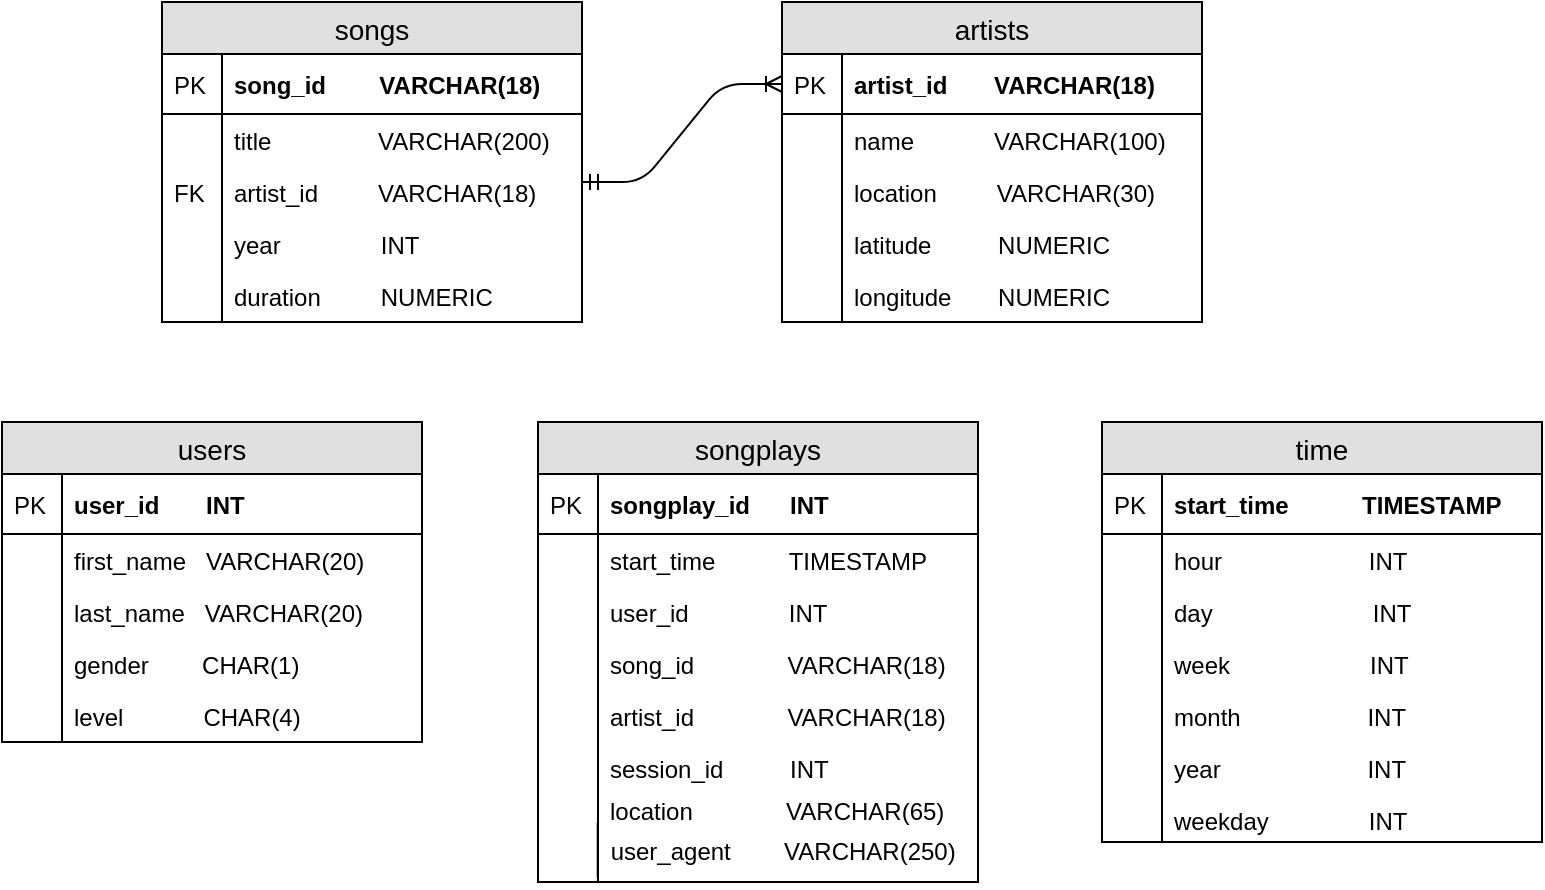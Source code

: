 <mxfile version="12.7.9" type="device"><diagram id="kOH-CLDUrx77J7jWpeZ-" name="Page-1"><mxGraphModel dx="3743" dy="1780" grid="1" gridSize="10" guides="1" tooltips="1" connect="1" arrows="1" fold="1" page="1" pageScale="1" pageWidth="850" pageHeight="1100" math="0" shadow="0"><root><mxCell id="0"/><mxCell id="1" parent="0"/><mxCell id="-9X7WhczZoGSerrnQrG--1" value="songs" style="swimlane;fontStyle=0;childLayout=stackLayout;horizontal=1;startSize=26;fillColor=#e0e0e0;horizontalStack=0;resizeParent=1;resizeParentMax=0;resizeLast=0;collapsible=1;marginBottom=0;swimlaneFillColor=#ffffff;align=center;fontSize=14;" vertex="1" parent="1"><mxGeometry x="-730" y="330" width="210" height="160" as="geometry"/></mxCell><mxCell id="-9X7WhczZoGSerrnQrG--2" value="song_id        VARCHAR(18)" style="shape=partialRectangle;top=0;left=0;right=0;bottom=1;align=left;verticalAlign=middle;fillColor=none;spacingLeft=34;spacingRight=4;overflow=hidden;rotatable=0;points=[[0,0.5],[1,0.5]];portConstraint=eastwest;dropTarget=0;fontStyle=1;fontSize=12;" vertex="1" parent="-9X7WhczZoGSerrnQrG--1"><mxGeometry y="26" width="210" height="30" as="geometry"/></mxCell><mxCell id="-9X7WhczZoGSerrnQrG--3" value="PK" style="shape=partialRectangle;top=0;left=0;bottom=0;fillColor=none;align=left;verticalAlign=middle;spacingLeft=4;spacingRight=4;overflow=hidden;rotatable=0;points=[];portConstraint=eastwest;part=1;fontSize=12;" vertex="1" connectable="0" parent="-9X7WhczZoGSerrnQrG--2"><mxGeometry width="30" height="30" as="geometry"/></mxCell><mxCell id="-9X7WhczZoGSerrnQrG--4" value="title                VARCHAR(200)" style="shape=partialRectangle;top=0;left=0;right=0;bottom=0;align=left;verticalAlign=top;fillColor=none;spacingLeft=34;spacingRight=4;overflow=hidden;rotatable=0;points=[[0,0.5],[1,0.5]];portConstraint=eastwest;dropTarget=0;fontSize=12;" vertex="1" parent="-9X7WhczZoGSerrnQrG--1"><mxGeometry y="56" width="210" height="26" as="geometry"/></mxCell><mxCell id="-9X7WhczZoGSerrnQrG--5" value="" style="shape=partialRectangle;top=0;left=0;bottom=0;fillColor=none;align=left;verticalAlign=top;spacingLeft=4;spacingRight=4;overflow=hidden;rotatable=0;points=[];portConstraint=eastwest;part=1;fontSize=12;" vertex="1" connectable="0" parent="-9X7WhczZoGSerrnQrG--4"><mxGeometry width="30" height="26" as="geometry"/></mxCell><mxCell id="-9X7WhczZoGSerrnQrG--6" value="artist_id         VARCHAR(18)" style="shape=partialRectangle;top=0;left=0;right=0;bottom=0;align=left;verticalAlign=top;fillColor=none;spacingLeft=34;spacingRight=4;overflow=hidden;rotatable=0;points=[[0,0.5],[1,0.5]];portConstraint=eastwest;dropTarget=0;fontSize=12;" vertex="1" parent="-9X7WhczZoGSerrnQrG--1"><mxGeometry y="82" width="210" height="26" as="geometry"/></mxCell><mxCell id="-9X7WhczZoGSerrnQrG--7" value="FK" style="shape=partialRectangle;top=0;left=0;bottom=0;fillColor=none;align=left;verticalAlign=top;spacingLeft=4;spacingRight=4;overflow=hidden;rotatable=0;points=[];portConstraint=eastwest;part=1;fontSize=12;" vertex="1" connectable="0" parent="-9X7WhczZoGSerrnQrG--6"><mxGeometry width="30" height="26" as="geometry"/></mxCell><mxCell id="-9X7WhczZoGSerrnQrG--8" value="year               INT" style="shape=partialRectangle;top=0;left=0;right=0;bottom=0;align=left;verticalAlign=top;fillColor=none;spacingLeft=34;spacingRight=4;overflow=hidden;rotatable=0;points=[[0,0.5],[1,0.5]];portConstraint=eastwest;dropTarget=0;fontSize=12;" vertex="1" parent="-9X7WhczZoGSerrnQrG--1"><mxGeometry y="108" width="210" height="26" as="geometry"/></mxCell><mxCell id="-9X7WhczZoGSerrnQrG--9" value="" style="shape=partialRectangle;top=0;left=0;bottom=0;fillColor=none;align=left;verticalAlign=top;spacingLeft=4;spacingRight=4;overflow=hidden;rotatable=0;points=[];portConstraint=eastwest;part=1;fontSize=12;" vertex="1" connectable="0" parent="-9X7WhczZoGSerrnQrG--8"><mxGeometry width="30" height="26" as="geometry"/></mxCell><mxCell id="-9X7WhczZoGSerrnQrG--10" value="duration         NUMERIC" style="shape=partialRectangle;top=0;left=0;right=0;bottom=0;align=left;verticalAlign=top;fillColor=none;spacingLeft=34;spacingRight=4;overflow=hidden;rotatable=0;points=[[0,0.5],[1,0.5]];portConstraint=eastwest;dropTarget=0;fontSize=12;" vertex="1" parent="-9X7WhczZoGSerrnQrG--1"><mxGeometry y="134" width="210" height="26" as="geometry"/></mxCell><mxCell id="-9X7WhczZoGSerrnQrG--11" value="" style="shape=partialRectangle;top=0;left=0;bottom=0;fillColor=none;align=left;verticalAlign=top;spacingLeft=4;spacingRight=4;overflow=hidden;rotatable=0;points=[];portConstraint=eastwest;part=1;fontSize=12;" vertex="1" connectable="0" parent="-9X7WhczZoGSerrnQrG--10"><mxGeometry width="30" height="26" as="geometry"/></mxCell><mxCell id="-9X7WhczZoGSerrnQrG--12" value="artists" style="swimlane;fontStyle=0;childLayout=stackLayout;horizontal=1;startSize=26;fillColor=#e0e0e0;horizontalStack=0;resizeParent=1;resizeParentMax=0;resizeLast=0;collapsible=1;marginBottom=0;swimlaneFillColor=#ffffff;align=center;fontSize=14;" vertex="1" parent="1"><mxGeometry x="-420" y="330" width="210" height="160" as="geometry"><mxRectangle x="380" y="110" width="70" height="26" as="alternateBounds"/></mxGeometry></mxCell><mxCell id="-9X7WhczZoGSerrnQrG--13" value="artist_id       VARCHAR(18)" style="shape=partialRectangle;top=0;left=0;right=0;bottom=1;align=left;verticalAlign=middle;fillColor=none;spacingLeft=34;spacingRight=4;overflow=hidden;rotatable=0;points=[[0,0.5],[1,0.5]];portConstraint=eastwest;dropTarget=0;fontStyle=1;fontSize=12;" vertex="1" parent="-9X7WhczZoGSerrnQrG--12"><mxGeometry y="26" width="210" height="30" as="geometry"/></mxCell><mxCell id="-9X7WhczZoGSerrnQrG--14" value="PK" style="shape=partialRectangle;top=0;left=0;bottom=0;fillColor=none;align=left;verticalAlign=middle;spacingLeft=4;spacingRight=4;overflow=hidden;rotatable=0;points=[];portConstraint=eastwest;part=1;fontSize=12;" vertex="1" connectable="0" parent="-9X7WhczZoGSerrnQrG--13"><mxGeometry width="30" height="30" as="geometry"/></mxCell><mxCell id="-9X7WhczZoGSerrnQrG--15" value="name            VARCHAR(100)" style="shape=partialRectangle;top=0;left=0;right=0;bottom=0;align=left;verticalAlign=top;fillColor=none;spacingLeft=34;spacingRight=4;overflow=hidden;rotatable=0;points=[[0,0.5],[1,0.5]];portConstraint=eastwest;dropTarget=0;fontSize=12;" vertex="1" parent="-9X7WhczZoGSerrnQrG--12"><mxGeometry y="56" width="210" height="26" as="geometry"/></mxCell><mxCell id="-9X7WhczZoGSerrnQrG--16" value="" style="shape=partialRectangle;top=0;left=0;bottom=0;fillColor=none;align=left;verticalAlign=top;spacingLeft=4;spacingRight=4;overflow=hidden;rotatable=0;points=[];portConstraint=eastwest;part=1;fontSize=12;" vertex="1" connectable="0" parent="-9X7WhczZoGSerrnQrG--15"><mxGeometry width="30" height="26" as="geometry"/></mxCell><mxCell id="-9X7WhczZoGSerrnQrG--17" value="location         VARCHAR(30)" style="shape=partialRectangle;top=0;left=0;right=0;bottom=0;align=left;verticalAlign=top;fillColor=none;spacingLeft=34;spacingRight=4;overflow=hidden;rotatable=0;points=[[0,0.5],[1,0.5]];portConstraint=eastwest;dropTarget=0;fontSize=12;" vertex="1" parent="-9X7WhczZoGSerrnQrG--12"><mxGeometry y="82" width="210" height="26" as="geometry"/></mxCell><mxCell id="-9X7WhczZoGSerrnQrG--18" value="" style="shape=partialRectangle;top=0;left=0;bottom=0;fillColor=none;align=left;verticalAlign=top;spacingLeft=4;spacingRight=4;overflow=hidden;rotatable=0;points=[];portConstraint=eastwest;part=1;fontSize=12;" vertex="1" connectable="0" parent="-9X7WhczZoGSerrnQrG--17"><mxGeometry width="30" height="26" as="geometry"/></mxCell><mxCell id="-9X7WhczZoGSerrnQrG--19" value="latitude          NUMERIC" style="shape=partialRectangle;top=0;left=0;right=0;bottom=0;align=left;verticalAlign=top;fillColor=none;spacingLeft=34;spacingRight=4;overflow=hidden;rotatable=0;points=[[0,0.5],[1,0.5]];portConstraint=eastwest;dropTarget=0;fontSize=12;" vertex="1" parent="-9X7WhczZoGSerrnQrG--12"><mxGeometry y="108" width="210" height="26" as="geometry"/></mxCell><mxCell id="-9X7WhczZoGSerrnQrG--20" value="" style="shape=partialRectangle;top=0;left=0;bottom=0;fillColor=none;align=left;verticalAlign=top;spacingLeft=4;spacingRight=4;overflow=hidden;rotatable=0;points=[];portConstraint=eastwest;part=1;fontSize=12;" vertex="1" connectable="0" parent="-9X7WhczZoGSerrnQrG--19"><mxGeometry width="30" height="26" as="geometry"/></mxCell><mxCell id="-9X7WhczZoGSerrnQrG--21" value="longitude       NUMERIC" style="shape=partialRectangle;top=0;left=0;right=0;bottom=0;align=left;verticalAlign=top;fillColor=none;spacingLeft=34;spacingRight=4;overflow=hidden;rotatable=0;points=[[0,0.5],[1,0.5]];portConstraint=eastwest;dropTarget=0;fontSize=12;" vertex="1" parent="-9X7WhczZoGSerrnQrG--12"><mxGeometry y="134" width="210" height="26" as="geometry"/></mxCell><mxCell id="-9X7WhczZoGSerrnQrG--22" value="" style="shape=partialRectangle;top=0;left=0;bottom=0;fillColor=none;align=left;verticalAlign=top;spacingLeft=4;spacingRight=4;overflow=hidden;rotatable=0;points=[];portConstraint=eastwest;part=1;fontSize=12;" vertex="1" connectable="0" parent="-9X7WhczZoGSerrnQrG--21"><mxGeometry width="30" height="26" as="geometry"/></mxCell><mxCell id="-9X7WhczZoGSerrnQrG--23" value="" style="edgeStyle=entityRelationEdgeStyle;fontSize=12;html=1;endArrow=ERoneToMany;startArrow=ERmandOne;entryX=0;entryY=0.5;entryDx=0;entryDy=0;" edge="1" parent="1" target="-9X7WhczZoGSerrnQrG--13"><mxGeometry width="100" height="100" relative="1" as="geometry"><mxPoint x="-520" y="420" as="sourcePoint"/><mxPoint x="-420" y="320" as="targetPoint"/></mxGeometry></mxCell><mxCell id="-9X7WhczZoGSerrnQrG--24" value="users" style="swimlane;fontStyle=0;childLayout=stackLayout;horizontal=1;startSize=26;fillColor=#e0e0e0;horizontalStack=0;resizeParent=1;resizeParentMax=0;resizeLast=0;collapsible=1;marginBottom=0;swimlaneFillColor=#ffffff;align=center;fontSize=14;" vertex="1" parent="1"><mxGeometry x="-810" y="540" width="210" height="160" as="geometry"/></mxCell><mxCell id="-9X7WhczZoGSerrnQrG--25" value="user_id       INT" style="shape=partialRectangle;top=0;left=0;right=0;bottom=1;align=left;verticalAlign=middle;fillColor=none;spacingLeft=34;spacingRight=4;overflow=hidden;rotatable=0;points=[[0,0.5],[1,0.5]];portConstraint=eastwest;dropTarget=0;fontStyle=1;fontSize=12;" vertex="1" parent="-9X7WhczZoGSerrnQrG--24"><mxGeometry y="26" width="210" height="30" as="geometry"/></mxCell><mxCell id="-9X7WhczZoGSerrnQrG--26" value="PK" style="shape=partialRectangle;top=0;left=0;bottom=0;fillColor=none;align=left;verticalAlign=middle;spacingLeft=4;spacingRight=4;overflow=hidden;rotatable=0;points=[];portConstraint=eastwest;part=1;fontSize=12;" vertex="1" connectable="0" parent="-9X7WhczZoGSerrnQrG--25"><mxGeometry width="30" height="30" as="geometry"/></mxCell><mxCell id="-9X7WhczZoGSerrnQrG--27" value="first_name   VARCHAR(20)" style="shape=partialRectangle;top=0;left=0;right=0;bottom=0;align=left;verticalAlign=top;fillColor=none;spacingLeft=34;spacingRight=4;overflow=hidden;rotatable=0;points=[[0,0.5],[1,0.5]];portConstraint=eastwest;dropTarget=0;fontSize=12;" vertex="1" parent="-9X7WhczZoGSerrnQrG--24"><mxGeometry y="56" width="210" height="26" as="geometry"/></mxCell><mxCell id="-9X7WhczZoGSerrnQrG--28" value="" style="shape=partialRectangle;top=0;left=0;bottom=0;fillColor=none;align=left;verticalAlign=top;spacingLeft=4;spacingRight=4;overflow=hidden;rotatable=0;points=[];portConstraint=eastwest;part=1;fontSize=12;" vertex="1" connectable="0" parent="-9X7WhczZoGSerrnQrG--27"><mxGeometry width="30" height="26" as="geometry"/></mxCell><mxCell id="-9X7WhczZoGSerrnQrG--29" value="last_name   VARCHAR(20)" style="shape=partialRectangle;top=0;left=0;right=0;bottom=0;align=left;verticalAlign=top;fillColor=none;spacingLeft=34;spacingRight=4;overflow=hidden;rotatable=0;points=[[0,0.5],[1,0.5]];portConstraint=eastwest;dropTarget=0;fontSize=12;" vertex="1" parent="-9X7WhczZoGSerrnQrG--24"><mxGeometry y="82" width="210" height="26" as="geometry"/></mxCell><mxCell id="-9X7WhczZoGSerrnQrG--30" value="" style="shape=partialRectangle;top=0;left=0;bottom=0;fillColor=none;align=left;verticalAlign=top;spacingLeft=4;spacingRight=4;overflow=hidden;rotatable=0;points=[];portConstraint=eastwest;part=1;fontSize=12;" vertex="1" connectable="0" parent="-9X7WhczZoGSerrnQrG--29"><mxGeometry width="30" height="26" as="geometry"/></mxCell><mxCell id="-9X7WhczZoGSerrnQrG--31" value="gender        CHAR(1)" style="shape=partialRectangle;top=0;left=0;right=0;bottom=0;align=left;verticalAlign=top;fillColor=none;spacingLeft=34;spacingRight=4;overflow=hidden;rotatable=0;points=[[0,0.5],[1,0.5]];portConstraint=eastwest;dropTarget=0;fontSize=12;" vertex="1" parent="-9X7WhczZoGSerrnQrG--24"><mxGeometry y="108" width="210" height="26" as="geometry"/></mxCell><mxCell id="-9X7WhczZoGSerrnQrG--32" value="" style="shape=partialRectangle;top=0;left=0;bottom=0;fillColor=none;align=left;verticalAlign=top;spacingLeft=4;spacingRight=4;overflow=hidden;rotatable=0;points=[];portConstraint=eastwest;part=1;fontSize=12;" vertex="1" connectable="0" parent="-9X7WhczZoGSerrnQrG--31"><mxGeometry width="30" height="26" as="geometry"/></mxCell><mxCell id="-9X7WhczZoGSerrnQrG--33" value="level            CHAR(4)" style="shape=partialRectangle;top=0;left=0;right=0;bottom=0;align=left;verticalAlign=top;fillColor=none;spacingLeft=34;spacingRight=4;overflow=hidden;rotatable=0;points=[[0,0.5],[1,0.5]];portConstraint=eastwest;dropTarget=0;fontSize=12;" vertex="1" parent="-9X7WhczZoGSerrnQrG--24"><mxGeometry y="134" width="210" height="26" as="geometry"/></mxCell><mxCell id="-9X7WhczZoGSerrnQrG--34" value="" style="shape=partialRectangle;top=0;left=0;bottom=0;fillColor=none;align=left;verticalAlign=top;spacingLeft=4;spacingRight=4;overflow=hidden;rotatable=0;points=[];portConstraint=eastwest;part=1;fontSize=12;" vertex="1" connectable="0" parent="-9X7WhczZoGSerrnQrG--33"><mxGeometry width="30" height="26" as="geometry"/></mxCell><mxCell id="-9X7WhczZoGSerrnQrG--35" value="songplays" style="swimlane;fontStyle=0;childLayout=stackLayout;horizontal=1;startSize=26;fillColor=#e0e0e0;horizontalStack=0;resizeParent=1;resizeParentMax=0;resizeLast=0;collapsible=1;marginBottom=0;swimlaneFillColor=#ffffff;align=center;fontSize=14;" vertex="1" parent="1"><mxGeometry x="-542" y="540" width="220" height="230" as="geometry"/></mxCell><mxCell id="-9X7WhczZoGSerrnQrG--36" value="songplay_id      INT" style="shape=partialRectangle;top=0;left=0;right=0;bottom=1;align=left;verticalAlign=middle;fillColor=none;spacingLeft=34;spacingRight=4;overflow=hidden;rotatable=0;points=[[0,0.5],[1,0.5]];portConstraint=eastwest;dropTarget=0;fontStyle=1;fontSize=12;" vertex="1" parent="-9X7WhczZoGSerrnQrG--35"><mxGeometry y="26" width="220" height="30" as="geometry"/></mxCell><mxCell id="-9X7WhczZoGSerrnQrG--37" value="PK" style="shape=partialRectangle;top=0;left=0;bottom=0;fillColor=none;align=left;verticalAlign=middle;spacingLeft=4;spacingRight=4;overflow=hidden;rotatable=0;points=[];portConstraint=eastwest;part=1;fontSize=12;" vertex="1" connectable="0" parent="-9X7WhczZoGSerrnQrG--36"><mxGeometry width="30" height="30" as="geometry"/></mxCell><mxCell id="-9X7WhczZoGSerrnQrG--38" value="start_time           TIMESTAMP" style="shape=partialRectangle;top=0;left=0;right=0;bottom=0;align=left;verticalAlign=top;fillColor=none;spacingLeft=34;spacingRight=4;overflow=hidden;rotatable=0;points=[[0,0.5],[1,0.5]];portConstraint=eastwest;dropTarget=0;fontSize=12;" vertex="1" parent="-9X7WhczZoGSerrnQrG--35"><mxGeometry y="56" width="220" height="26" as="geometry"/></mxCell><mxCell id="-9X7WhczZoGSerrnQrG--39" value="" style="shape=partialRectangle;top=0;left=0;bottom=0;fillColor=none;align=left;verticalAlign=top;spacingLeft=4;spacingRight=4;overflow=hidden;rotatable=0;points=[];portConstraint=eastwest;part=1;fontSize=12;" vertex="1" connectable="0" parent="-9X7WhczZoGSerrnQrG--38"><mxGeometry width="30" height="26" as="geometry"/></mxCell><mxCell id="-9X7WhczZoGSerrnQrG--40" value="user_id               INT" style="shape=partialRectangle;top=0;left=0;right=0;bottom=0;align=left;verticalAlign=top;fillColor=none;spacingLeft=34;spacingRight=4;overflow=hidden;rotatable=0;points=[[0,0.5],[1,0.5]];portConstraint=eastwest;dropTarget=0;fontSize=12;" vertex="1" parent="-9X7WhczZoGSerrnQrG--35"><mxGeometry y="82" width="220" height="26" as="geometry"/></mxCell><mxCell id="-9X7WhczZoGSerrnQrG--41" value="" style="shape=partialRectangle;top=0;left=0;bottom=0;fillColor=none;align=left;verticalAlign=top;spacingLeft=4;spacingRight=4;overflow=hidden;rotatable=0;points=[];portConstraint=eastwest;part=1;fontSize=12;" vertex="1" connectable="0" parent="-9X7WhczZoGSerrnQrG--40"><mxGeometry width="30" height="26" as="geometry"/></mxCell><mxCell id="-9X7WhczZoGSerrnQrG--42" value="song_id              VARCHAR(18)" style="shape=partialRectangle;top=0;left=0;right=0;bottom=0;align=left;verticalAlign=top;fillColor=none;spacingLeft=34;spacingRight=4;overflow=hidden;rotatable=0;points=[[0,0.5],[1,0.5]];portConstraint=eastwest;dropTarget=0;fontSize=12;" vertex="1" parent="-9X7WhczZoGSerrnQrG--35"><mxGeometry y="108" width="220" height="26" as="geometry"/></mxCell><mxCell id="-9X7WhczZoGSerrnQrG--43" value="" style="shape=partialRectangle;top=0;left=0;bottom=0;fillColor=none;align=left;verticalAlign=top;spacingLeft=4;spacingRight=4;overflow=hidden;rotatable=0;points=[];portConstraint=eastwest;part=1;fontSize=12;" vertex="1" connectable="0" parent="-9X7WhczZoGSerrnQrG--42"><mxGeometry width="30" height="26" as="geometry"/></mxCell><mxCell id="-9X7WhczZoGSerrnQrG--44" value="artist_id              VARCHAR(18)" style="shape=partialRectangle;top=0;left=0;right=0;bottom=0;align=left;verticalAlign=top;fillColor=none;spacingLeft=34;spacingRight=4;overflow=hidden;rotatable=0;points=[[0,0.5],[1,0.5]];portConstraint=eastwest;dropTarget=0;fontSize=12;" vertex="1" parent="-9X7WhczZoGSerrnQrG--35"><mxGeometry y="134" width="220" height="96" as="geometry"/></mxCell><mxCell id="-9X7WhczZoGSerrnQrG--45" value="" style="shape=partialRectangle;top=0;left=0;bottom=0;fillColor=none;align=left;verticalAlign=top;spacingLeft=4;spacingRight=4;overflow=hidden;rotatable=0;points=[];portConstraint=eastwest;part=1;fontSize=12;" vertex="1" connectable="0" parent="-9X7WhczZoGSerrnQrG--44"><mxGeometry width="30" height="96" as="geometry"/></mxCell><mxCell id="-9X7WhczZoGSerrnQrG--49" value="session_id          INT" style="shape=partialRectangle;top=0;left=0;right=0;bottom=0;align=left;verticalAlign=top;fillColor=none;spacingLeft=34;spacingRight=4;overflow=hidden;rotatable=0;points=[[0,0.5],[1,0.5]];portConstraint=eastwest;dropTarget=0;fontSize=12;" vertex="1" parent="1"><mxGeometry x="-542" y="700" width="210" height="26" as="geometry"/></mxCell><mxCell id="-9X7WhczZoGSerrnQrG--50" value="" style="shape=partialRectangle;top=0;left=0;bottom=0;fillColor=none;align=left;verticalAlign=top;spacingLeft=4;spacingRight=4;overflow=hidden;rotatable=0;points=[];portConstraint=eastwest;part=1;fontSize=12;" vertex="1" connectable="0" parent="-9X7WhczZoGSerrnQrG--49"><mxGeometry width="30" height="26" as="geometry"/></mxCell><mxCell id="-9X7WhczZoGSerrnQrG--51" value="location              VARCHAR(65)" style="shape=partialRectangle;top=0;left=0;right=0;bottom=0;align=left;verticalAlign=top;fillColor=none;spacingLeft=34;spacingRight=4;overflow=hidden;rotatable=0;points=[[0,0.5],[1,0.5]];portConstraint=eastwest;dropTarget=0;fontSize=12;" vertex="1" parent="1"><mxGeometry x="-542" y="721" width="210" height="26" as="geometry"/></mxCell><mxCell id="-9X7WhczZoGSerrnQrG--52" value="" style="shape=partialRectangle;top=0;left=0;bottom=0;fillColor=none;align=left;verticalAlign=top;spacingLeft=4;spacingRight=4;overflow=hidden;rotatable=0;points=[];portConstraint=eastwest;part=1;fontSize=12;" vertex="1" connectable="0" parent="-9X7WhczZoGSerrnQrG--51"><mxGeometry width="30" height="26" as="geometry"/></mxCell><mxCell id="-9X7WhczZoGSerrnQrG--57" value=" user_agent        VARCHAR(250)" style="shape=partialRectangle;top=0;left=0;right=0;bottom=0;align=left;verticalAlign=top;fillColor=none;spacingLeft=34;spacingRight=4;overflow=hidden;rotatable=0;points=[[0,0.5],[1,0.5]];portConstraint=eastwest;dropTarget=0;fontSize=12;" vertex="1" parent="1"><mxGeometry x="-545" y="741" width="230" height="26" as="geometry"/></mxCell><mxCell id="-9X7WhczZoGSerrnQrG--58" value="" style="shape=partialRectangle;top=0;left=0;bottom=0;fillColor=none;align=left;verticalAlign=top;spacingLeft=4;spacingRight=4;overflow=hidden;rotatable=0;points=[];portConstraint=eastwest;part=1;fontSize=12;" vertex="1" connectable="0" parent="-9X7WhczZoGSerrnQrG--57"><mxGeometry width="32.857" height="26" as="geometry"/></mxCell><mxCell id="-9X7WhczZoGSerrnQrG--60" value="time" style="swimlane;fontStyle=0;childLayout=stackLayout;horizontal=1;startSize=26;fillColor=#e0e0e0;horizontalStack=0;resizeParent=1;resizeParentMax=0;resizeLast=0;collapsible=1;marginBottom=0;swimlaneFillColor=#ffffff;align=center;fontSize=14;" vertex="1" parent="1"><mxGeometry x="-260" y="540" width="220" height="210" as="geometry"/></mxCell><mxCell id="-9X7WhczZoGSerrnQrG--61" value="start_time           TIMESTAMP" style="shape=partialRectangle;top=0;left=0;right=0;bottom=1;align=left;verticalAlign=middle;fillColor=none;spacingLeft=34;spacingRight=4;overflow=hidden;rotatable=0;points=[[0,0.5],[1,0.5]];portConstraint=eastwest;dropTarget=0;fontStyle=1;fontSize=12;strokeColor=#000000;" vertex="1" parent="-9X7WhczZoGSerrnQrG--60"><mxGeometry y="26" width="220" height="30" as="geometry"/></mxCell><mxCell id="-9X7WhczZoGSerrnQrG--62" value="PK" style="shape=partialRectangle;top=0;left=0;bottom=0;fillColor=none;align=left;verticalAlign=middle;spacingLeft=4;spacingRight=4;overflow=hidden;rotatable=0;points=[];portConstraint=eastwest;part=1;fontSize=12;" vertex="1" connectable="0" parent="-9X7WhczZoGSerrnQrG--61"><mxGeometry width="30" height="30" as="geometry"/></mxCell><mxCell id="-9X7WhczZoGSerrnQrG--63" value="hour                      INT" style="shape=partialRectangle;top=0;left=0;right=0;bottom=0;align=left;verticalAlign=top;fillColor=none;spacingLeft=34;spacingRight=4;overflow=hidden;rotatable=0;points=[[0,0.5],[1,0.5]];portConstraint=eastwest;dropTarget=0;fontSize=12;" vertex="1" parent="-9X7WhczZoGSerrnQrG--60"><mxGeometry y="56" width="220" height="26" as="geometry"/></mxCell><mxCell id="-9X7WhczZoGSerrnQrG--64" value="" style="shape=partialRectangle;top=0;left=0;bottom=0;fillColor=none;align=left;verticalAlign=top;spacingLeft=4;spacingRight=4;overflow=hidden;rotatable=0;points=[];portConstraint=eastwest;part=1;fontSize=12;" vertex="1" connectable="0" parent="-9X7WhczZoGSerrnQrG--63"><mxGeometry width="30" height="26" as="geometry"/></mxCell><mxCell id="-9X7WhczZoGSerrnQrG--65" value="day                        INT" style="shape=partialRectangle;top=0;left=0;right=0;bottom=0;align=left;verticalAlign=top;fillColor=none;spacingLeft=34;spacingRight=4;overflow=hidden;rotatable=0;points=[[0,0.5],[1,0.5]];portConstraint=eastwest;dropTarget=0;fontSize=12;" vertex="1" parent="-9X7WhczZoGSerrnQrG--60"><mxGeometry y="82" width="220" height="26" as="geometry"/></mxCell><mxCell id="-9X7WhczZoGSerrnQrG--66" value="" style="shape=partialRectangle;top=0;left=0;bottom=0;fillColor=none;align=left;verticalAlign=top;spacingLeft=4;spacingRight=4;overflow=hidden;rotatable=0;points=[];portConstraint=eastwest;part=1;fontSize=12;" vertex="1" connectable="0" parent="-9X7WhczZoGSerrnQrG--65"><mxGeometry width="30" height="26" as="geometry"/></mxCell><mxCell id="-9X7WhczZoGSerrnQrG--67" value="week                     INT" style="shape=partialRectangle;top=0;left=0;right=0;bottom=0;align=left;verticalAlign=top;fillColor=none;spacingLeft=34;spacingRight=4;overflow=hidden;rotatable=0;points=[[0,0.5],[1,0.5]];portConstraint=eastwest;dropTarget=0;fontSize=12;" vertex="1" parent="-9X7WhczZoGSerrnQrG--60"><mxGeometry y="108" width="220" height="26" as="geometry"/></mxCell><mxCell id="-9X7WhczZoGSerrnQrG--68" value="" style="shape=partialRectangle;top=0;left=0;bottom=0;fillColor=none;align=left;verticalAlign=top;spacingLeft=4;spacingRight=4;overflow=hidden;rotatable=0;points=[];portConstraint=eastwest;part=1;fontSize=12;" vertex="1" connectable="0" parent="-9X7WhczZoGSerrnQrG--67"><mxGeometry width="30" height="26" as="geometry"/></mxCell><mxCell id="-9X7WhczZoGSerrnQrG--72" value="month                   INT" style="shape=partialRectangle;top=0;left=0;right=0;bottom=0;align=left;verticalAlign=top;fillColor=none;spacingLeft=34;spacingRight=4;overflow=hidden;rotatable=0;points=[[0,0.5],[1,0.5]];portConstraint=eastwest;dropTarget=0;fontSize=12;" vertex="1" parent="-9X7WhczZoGSerrnQrG--60"><mxGeometry y="134" width="220" height="26" as="geometry"/></mxCell><mxCell id="-9X7WhczZoGSerrnQrG--73" value="" style="shape=partialRectangle;top=0;left=0;bottom=0;fillColor=none;align=left;verticalAlign=top;spacingLeft=4;spacingRight=4;overflow=hidden;rotatable=0;points=[];portConstraint=eastwest;part=1;fontSize=12;" vertex="1" connectable="0" parent="-9X7WhczZoGSerrnQrG--72"><mxGeometry width="30" height="26" as="geometry"/></mxCell><mxCell id="-9X7WhczZoGSerrnQrG--74" value="year                      INT" style="shape=partialRectangle;top=0;left=0;right=0;bottom=0;align=left;verticalAlign=top;fillColor=none;spacingLeft=34;spacingRight=4;overflow=hidden;rotatable=0;points=[[0,0.5],[1,0.5]];portConstraint=eastwest;dropTarget=0;fontSize=12;" vertex="1" parent="-9X7WhczZoGSerrnQrG--60"><mxGeometry y="160" width="220" height="26" as="geometry"/></mxCell><mxCell id="-9X7WhczZoGSerrnQrG--75" value="" style="shape=partialRectangle;top=0;left=0;bottom=0;fillColor=none;align=left;verticalAlign=top;spacingLeft=4;spacingRight=4;overflow=hidden;rotatable=0;points=[];portConstraint=eastwest;part=1;fontSize=12;" vertex="1" connectable="0" parent="-9X7WhczZoGSerrnQrG--74"><mxGeometry width="30" height="26" as="geometry"/></mxCell><mxCell id="-9X7WhczZoGSerrnQrG--69" value="weekday               INT" style="shape=partialRectangle;top=0;left=0;right=0;bottom=0;align=left;verticalAlign=top;fillColor=none;spacingLeft=34;spacingRight=4;overflow=hidden;rotatable=0;points=[[0,0.5],[1,0.5]];portConstraint=eastwest;dropTarget=0;fontSize=12;" vertex="1" parent="-9X7WhczZoGSerrnQrG--60"><mxGeometry y="186" width="220" height="24" as="geometry"/></mxCell><mxCell id="-9X7WhczZoGSerrnQrG--70" value="" style="shape=partialRectangle;top=0;left=0;bottom=0;fillColor=none;align=left;verticalAlign=top;spacingLeft=4;spacingRight=4;overflow=hidden;rotatable=0;points=[];portConstraint=eastwest;part=1;fontSize=12;" vertex="1" connectable="0" parent="-9X7WhczZoGSerrnQrG--69"><mxGeometry width="30" height="24" as="geometry"/></mxCell></root></mxGraphModel></diagram></mxfile>
